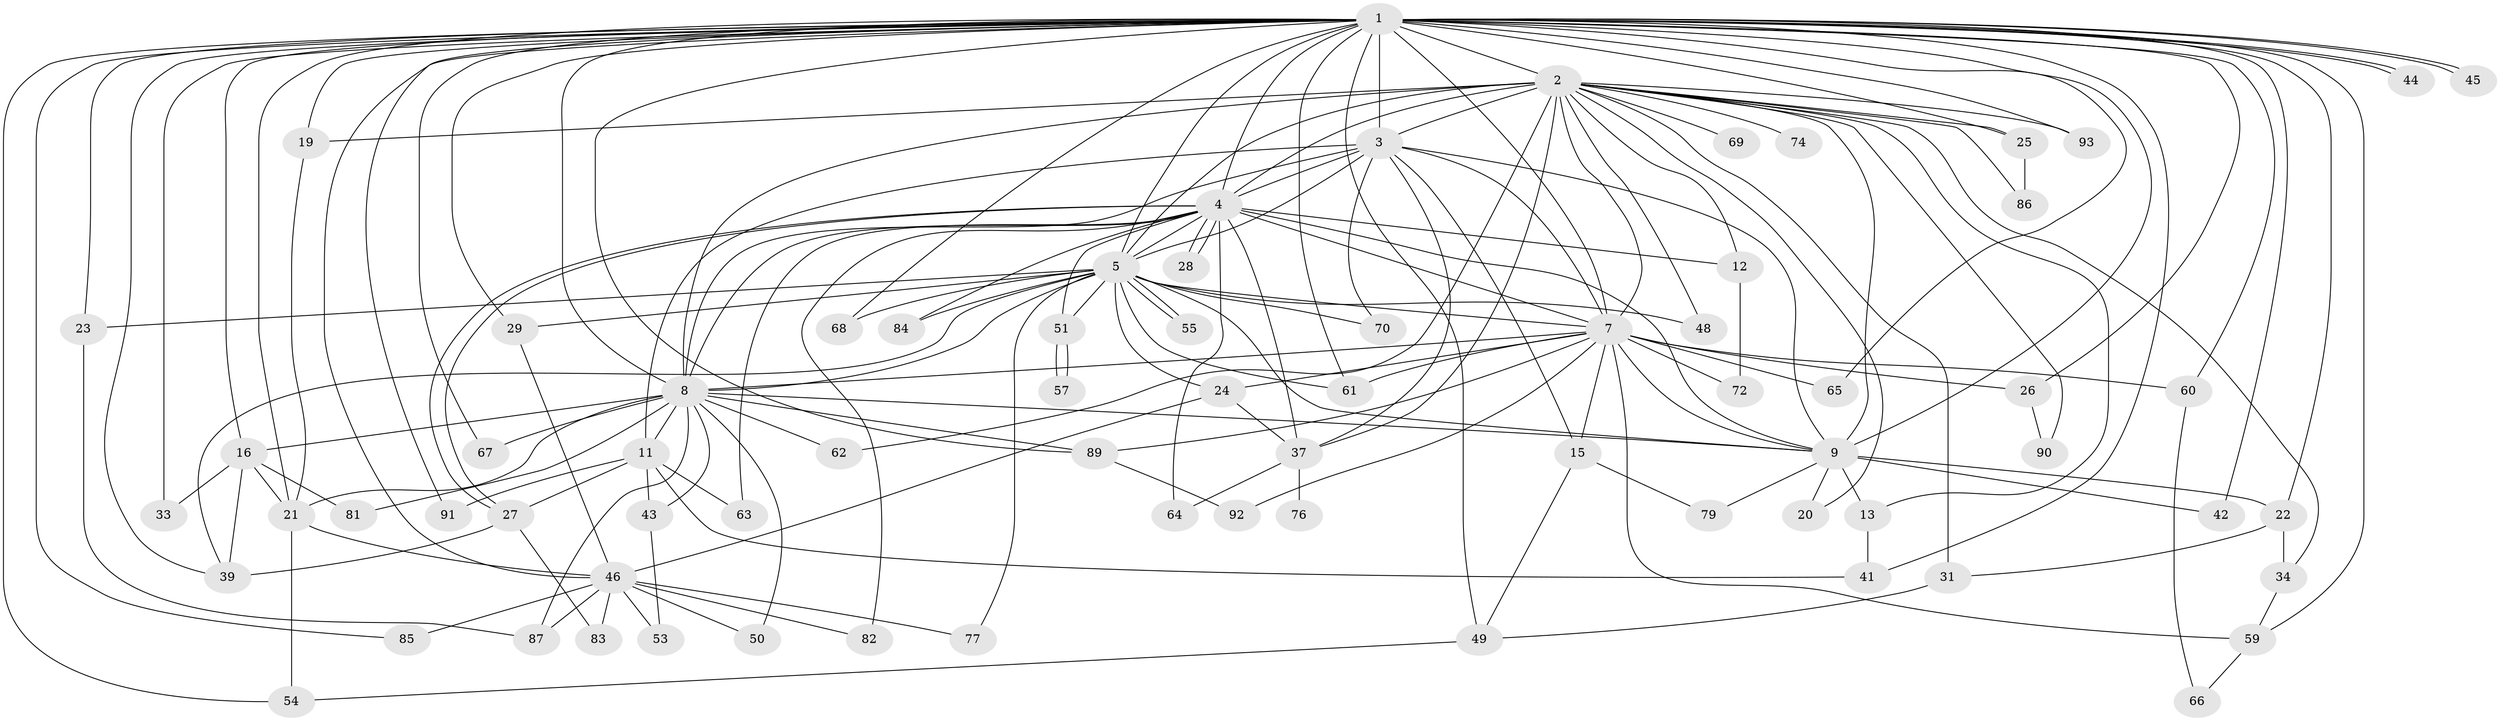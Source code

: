 // Generated by graph-tools (version 1.1) at 2025/51/02/27/25 19:51:49]
// undirected, 72 vertices, 169 edges
graph export_dot {
graph [start="1"]
  node [color=gray90,style=filled];
  1 [super="+6"];
  2 [super="+10"];
  3 [super="+36"];
  4 [super="+98"];
  5 [super="+32"];
  7 [super="+18"];
  8 [super="+17"];
  9 [super="+14"];
  11 [super="+40"];
  12;
  13 [super="+88"];
  15;
  16 [super="+71"];
  19;
  20;
  21 [super="+35"];
  22 [super="+56"];
  23;
  24;
  25 [super="+30"];
  26;
  27 [super="+58"];
  28;
  29 [super="+75"];
  31 [super="+47"];
  33;
  34;
  37 [super="+38"];
  39 [super="+73"];
  41;
  42;
  43;
  44;
  45;
  46 [super="+52"];
  48;
  49 [super="+78"];
  50;
  51;
  53;
  54 [super="+95"];
  55;
  57;
  59 [super="+97"];
  60;
  61 [super="+80"];
  62;
  63;
  64;
  65;
  66;
  67;
  68;
  69;
  70;
  72;
  74;
  76;
  77;
  79;
  81;
  82;
  83;
  84;
  85;
  86;
  87 [super="+94"];
  89 [super="+96"];
  90;
  91;
  92;
  93;
  1 -- 2 [weight=4];
  1 -- 3 [weight=2];
  1 -- 4 [weight=2];
  1 -- 5 [weight=2];
  1 -- 7 [weight=2];
  1 -- 8 [weight=2];
  1 -- 9 [weight=3];
  1 -- 16;
  1 -- 19;
  1 -- 22;
  1 -- 23;
  1 -- 29;
  1 -- 39;
  1 -- 44;
  1 -- 44;
  1 -- 45;
  1 -- 45;
  1 -- 49;
  1 -- 59;
  1 -- 60;
  1 -- 61;
  1 -- 65;
  1 -- 85;
  1 -- 89;
  1 -- 93;
  1 -- 67;
  1 -- 68;
  1 -- 26;
  1 -- 91;
  1 -- 33;
  1 -- 41;
  1 -- 42;
  1 -- 46;
  1 -- 54;
  1 -- 25;
  1 -- 21;
  2 -- 3 [weight=2];
  2 -- 4 [weight=2];
  2 -- 5 [weight=2];
  2 -- 7 [weight=2];
  2 -- 8 [weight=2];
  2 -- 9 [weight=2];
  2 -- 12;
  2 -- 13;
  2 -- 25 [weight=2];
  2 -- 31 [weight=2];
  2 -- 62;
  2 -- 86;
  2 -- 69;
  2 -- 74;
  2 -- 19;
  2 -- 20;
  2 -- 90;
  2 -- 93;
  2 -- 34;
  2 -- 37;
  2 -- 48;
  3 -- 4 [weight=2];
  3 -- 5;
  3 -- 7;
  3 -- 8;
  3 -- 9;
  3 -- 11;
  3 -- 15;
  3 -- 70;
  3 -- 37;
  4 -- 5;
  4 -- 7;
  4 -- 8;
  4 -- 9;
  4 -- 12;
  4 -- 27;
  4 -- 27;
  4 -- 28;
  4 -- 28;
  4 -- 51;
  4 -- 63;
  4 -- 64;
  4 -- 82;
  4 -- 84;
  4 -- 37;
  5 -- 7 [weight=2];
  5 -- 8;
  5 -- 9 [weight=2];
  5 -- 23;
  5 -- 24;
  5 -- 29;
  5 -- 39;
  5 -- 48;
  5 -- 51;
  5 -- 55;
  5 -- 55;
  5 -- 61;
  5 -- 68;
  5 -- 70;
  5 -- 77;
  5 -- 84;
  7 -- 8 [weight=2];
  7 -- 9;
  7 -- 15;
  7 -- 24;
  7 -- 26;
  7 -- 60;
  7 -- 65;
  7 -- 72;
  7 -- 89;
  7 -- 92;
  7 -- 61;
  7 -- 59;
  8 -- 9;
  8 -- 11;
  8 -- 16;
  8 -- 21;
  8 -- 43;
  8 -- 50;
  8 -- 62;
  8 -- 67;
  8 -- 81;
  8 -- 87;
  8 -- 89;
  9 -- 13;
  9 -- 20;
  9 -- 22 [weight=2];
  9 -- 42;
  9 -- 79;
  11 -- 63;
  11 -- 27;
  11 -- 41;
  11 -- 91;
  11 -- 43;
  12 -- 72;
  13 -- 41;
  15 -- 79;
  15 -- 49;
  16 -- 33;
  16 -- 81;
  16 -- 39;
  16 -- 21;
  19 -- 21;
  21 -- 54;
  21 -- 46;
  22 -- 31;
  22 -- 34;
  23 -- 87;
  24 -- 37;
  24 -- 46;
  25 -- 86;
  26 -- 90;
  27 -- 83;
  27 -- 39;
  29 -- 46;
  31 -- 49;
  34 -- 59;
  37 -- 64;
  37 -- 76 [weight=2];
  43 -- 53;
  46 -- 50;
  46 -- 77;
  46 -- 82;
  46 -- 83;
  46 -- 85;
  46 -- 53;
  46 -- 87;
  49 -- 54;
  51 -- 57;
  51 -- 57;
  59 -- 66;
  60 -- 66;
  89 -- 92;
}
